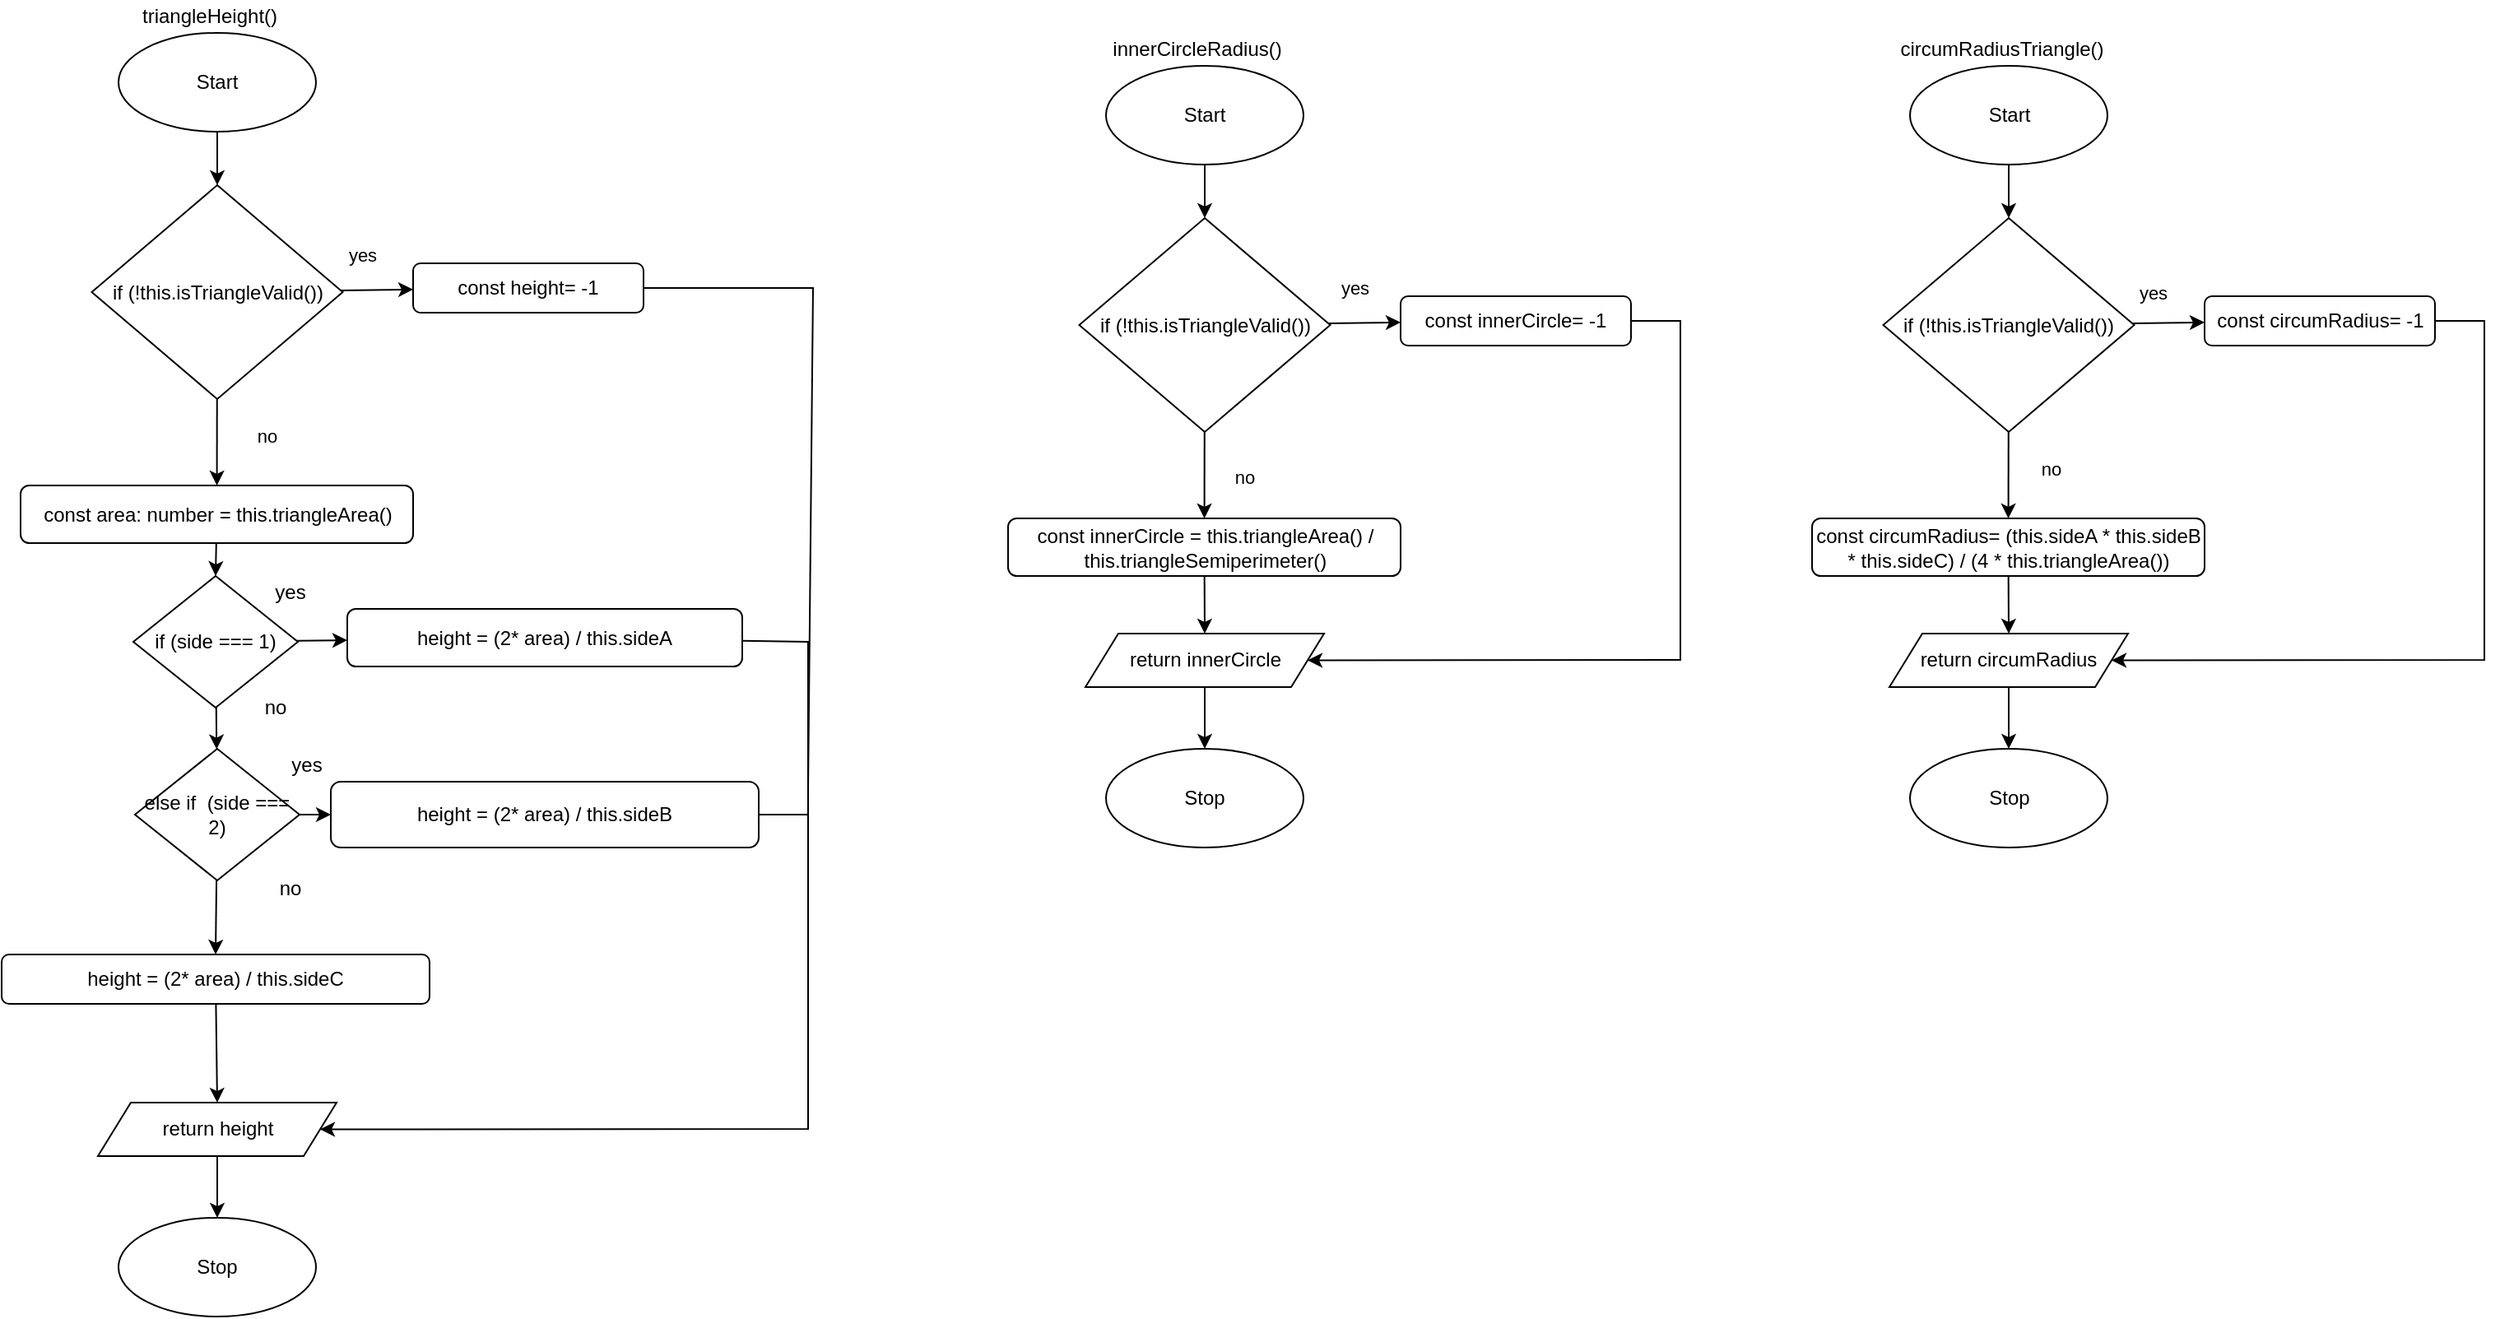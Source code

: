 <mxfile>
    <diagram id="bVoswQC8T6PlKmy4Bn8u" name="Page-1">
        <mxGraphModel dx="247" dy="1918" grid="1" gridSize="10" guides="1" tooltips="1" connect="1" arrows="1" fold="1" page="1" pageScale="1" pageWidth="827" pageHeight="1169" math="0" shadow="0">
            <root>
                <mxCell id="0"/>
                <mxCell id="1" parent="0"/>
                <mxCell id="130" value="triangleHeight()" style="text;html=1;align=center;verticalAlign=middle;resizable=0;points=[];autosize=1;strokeColor=none;fillColor=none;" parent="1" vertex="1">
                    <mxGeometry x="1576" y="-90" width="100" height="20" as="geometry"/>
                </mxCell>
                <mxCell id="258" style="edgeStyle=none;html=1;entryX=0.5;entryY=0;entryDx=0;entryDy=0;" parent="1" source="196" target="257" edge="1">
                    <mxGeometry relative="1" as="geometry"/>
                </mxCell>
                <mxCell id="196" value="const area: number = this.triangleArea()" style="rounded=1;whiteSpace=wrap;html=1;" parent="1" vertex="1">
                    <mxGeometry x="1511.5" y="205" width="238.5" height="35" as="geometry"/>
                </mxCell>
                <mxCell id="358" style="edgeStyle=none;rounded=0;html=1;entryX=0.5;entryY=0;entryDx=0;entryDy=0;fontSize=11;endArrow=classic;endFill=1;" parent="1" source="198" target="357" edge="1">
                    <mxGeometry relative="1" as="geometry"/>
                </mxCell>
                <mxCell id="198" value="Start" style="ellipse;whiteSpace=wrap;html=1;" parent="1" vertex="1">
                    <mxGeometry x="1571" y="-70" width="120" height="60" as="geometry"/>
                </mxCell>
                <mxCell id="200" value="Stop" style="ellipse;whiteSpace=wrap;html=1;" parent="1" vertex="1">
                    <mxGeometry x="1571" y="650" width="120" height="60" as="geometry"/>
                </mxCell>
                <mxCell id="286" style="edgeStyle=none;html=1;entryX=0.5;entryY=0;entryDx=0;entryDy=0;" parent="1" source="207" target="281" edge="1">
                    <mxGeometry relative="1" as="geometry"/>
                </mxCell>
                <mxCell id="207" value="height = (2* area) / this.sideC" style="rounded=1;whiteSpace=wrap;html=1;" parent="1" vertex="1">
                    <mxGeometry x="1500" y="490" width="260" height="30" as="geometry"/>
                </mxCell>
                <mxCell id="267" value="" style="edgeStyle=none;rounded=0;html=1;endArrow=classic;endFill=1;" parent="1" source="257" target="266" edge="1">
                    <mxGeometry relative="1" as="geometry"/>
                </mxCell>
                <mxCell id="269" value="" style="edgeStyle=none;rounded=0;html=1;endArrow=classic;endFill=1;" parent="1" source="257" target="261" edge="1">
                    <mxGeometry relative="1" as="geometry"/>
                </mxCell>
                <mxCell id="257" value="if (side === 1)" style="rhombus;whiteSpace=wrap;html=1;" parent="1" vertex="1">
                    <mxGeometry x="1580" y="260" width="100" height="80" as="geometry"/>
                </mxCell>
                <mxCell id="276" style="edgeStyle=none;rounded=0;html=1;endArrow=none;endFill=0;" parent="1" source="261" edge="1">
                    <mxGeometry relative="1" as="geometry">
                        <mxPoint x="1990" y="410" as="targetPoint"/>
                        <Array as="points">
                            <mxPoint x="1990" y="300"/>
                        </Array>
                    </mxGeometry>
                </mxCell>
                <mxCell id="261" value="height = (2* area) / this.sideA" style="rounded=1;whiteSpace=wrap;html=1;" parent="1" vertex="1">
                    <mxGeometry x="1710" y="280" width="240" height="35" as="geometry"/>
                </mxCell>
                <mxCell id="272" style="edgeStyle=none;rounded=0;html=1;entryX=0;entryY=0.5;entryDx=0;entryDy=0;endArrow=classic;endFill=1;" parent="1" source="266" target="271" edge="1">
                    <mxGeometry relative="1" as="geometry"/>
                </mxCell>
                <mxCell id="285" style="edgeStyle=none;html=1;entryX=0.5;entryY=0;entryDx=0;entryDy=0;" parent="1" source="266" target="207" edge="1">
                    <mxGeometry relative="1" as="geometry"/>
                </mxCell>
                <mxCell id="266" value="else if&amp;nbsp; (side === 2)" style="rhombus;whiteSpace=wrap;html=1;" parent="1" vertex="1">
                    <mxGeometry x="1581" y="365" width="100" height="80" as="geometry"/>
                </mxCell>
                <mxCell id="275" style="edgeStyle=none;rounded=0;html=1;entryX=1;entryY=0.5;entryDx=0;entryDy=0;endArrow=classic;endFill=1;exitX=1;exitY=0.5;exitDx=0;exitDy=0;" parent="1" source="271" target="281" edge="1">
                    <mxGeometry relative="1" as="geometry">
                        <Array as="points">
                            <mxPoint x="1990" y="405"/>
                            <mxPoint x="1990" y="596"/>
                        </Array>
                    </mxGeometry>
                </mxCell>
                <mxCell id="271" value="height = (2* area) / this.sideB" style="rounded=1;whiteSpace=wrap;html=1;" parent="1" vertex="1">
                    <mxGeometry x="1700" y="385" width="260" height="40" as="geometry"/>
                </mxCell>
                <mxCell id="277" value="no" style="text;html=1;align=center;verticalAlign=middle;resizable=0;points=[];autosize=1;strokeColor=none;fillColor=none;" parent="1" vertex="1">
                    <mxGeometry x="1651" y="330" width="30" height="20" as="geometry"/>
                </mxCell>
                <mxCell id="278" value="yes" style="text;html=1;align=center;verticalAlign=middle;resizable=0;points=[];autosize=1;strokeColor=none;fillColor=none;" parent="1" vertex="1">
                    <mxGeometry x="1660" y="260" width="30" height="20" as="geometry"/>
                </mxCell>
                <mxCell id="279" value="no" style="text;html=1;align=center;verticalAlign=middle;resizable=0;points=[];autosize=1;strokeColor=none;fillColor=none;" parent="1" vertex="1">
                    <mxGeometry x="1660" y="440" width="30" height="20" as="geometry"/>
                </mxCell>
                <mxCell id="283" value="" style="edgeStyle=none;rounded=0;html=1;endArrow=classic;endFill=1;" parent="1" source="281" target="200" edge="1">
                    <mxGeometry relative="1" as="geometry"/>
                </mxCell>
                <mxCell id="281" value="return height" style="shape=parallelogram;perimeter=parallelogramPerimeter;whiteSpace=wrap;html=1;fixedSize=1;" parent="1" vertex="1">
                    <mxGeometry x="1558.5" y="580" width="145" height="32.5" as="geometry"/>
                </mxCell>
                <mxCell id="364" value="" style="edgeStyle=none;rounded=0;html=1;fontSize=11;endArrow=classic;endFill=1;" parent="1" source="357" target="362" edge="1">
                    <mxGeometry relative="1" as="geometry"/>
                </mxCell>
                <mxCell id="369" value="" style="edgeStyle=none;rounded=0;html=1;fontSize=11;endArrow=classic;endFill=1;" parent="1" source="357" target="196" edge="1">
                    <mxGeometry relative="1" as="geometry"/>
                </mxCell>
                <mxCell id="357" value="if (!this.isTriangleValid())" style="rhombus;whiteSpace=wrap;html=1;" parent="1" vertex="1">
                    <mxGeometry x="1554.75" y="22.5" width="152.5" height="130" as="geometry"/>
                </mxCell>
                <mxCell id="360" value="no" style="text;html=1;align=center;verticalAlign=middle;resizable=0;points=[];autosize=1;strokeColor=none;fillColor=none;fontSize=11;" parent="1" vertex="1">
                    <mxGeometry x="1646" y="165" width="30" height="20" as="geometry"/>
                </mxCell>
                <mxCell id="361" value="yes" style="text;html=1;align=center;verticalAlign=middle;resizable=0;points=[];autosize=1;strokeColor=none;fillColor=none;fontSize=11;" parent="1" vertex="1">
                    <mxGeometry x="1703.5" y="55" width="30" height="20" as="geometry"/>
                </mxCell>
                <mxCell id="367" style="edgeStyle=none;rounded=0;html=1;fontSize=11;endArrow=none;endFill=0;" parent="1" source="362" edge="1">
                    <mxGeometry relative="1" as="geometry">
                        <mxPoint x="1990" y="390" as="targetPoint"/>
                        <Array as="points">
                            <mxPoint x="1993" y="85"/>
                        </Array>
                    </mxGeometry>
                </mxCell>
                <mxCell id="362" value="const height= -1" style="rounded=1;whiteSpace=wrap;html=1;" parent="1" vertex="1">
                    <mxGeometry x="1750" y="70" width="140" height="30" as="geometry"/>
                </mxCell>
                <mxCell id="404" value="innerCircleRadius()" style="text;html=1;align=center;verticalAlign=middle;resizable=0;points=[];autosize=1;strokeColor=none;fillColor=none;" parent="1" vertex="1">
                    <mxGeometry x="2166" y="-70" width="120" height="20" as="geometry"/>
                </mxCell>
                <mxCell id="436" style="edgeStyle=none;html=1;entryX=0.5;entryY=0;entryDx=0;entryDy=0;fontSize=22;endArrow=classic;endFill=1;" parent="1" source="406" target="426" edge="1">
                    <mxGeometry relative="1" as="geometry"/>
                </mxCell>
                <mxCell id="406" value="const innerCircle = this.triangleArea() / this.triangleSemiperimeter()" style="rounded=1;whiteSpace=wrap;html=1;" parent="1" vertex="1">
                    <mxGeometry x="2111.5" y="225" width="238.5" height="35" as="geometry"/>
                </mxCell>
                <mxCell id="407" style="edgeStyle=none;rounded=0;html=1;entryX=0.5;entryY=0;entryDx=0;entryDy=0;fontSize=11;endArrow=classic;endFill=1;" parent="1" source="408" target="429" edge="1">
                    <mxGeometry relative="1" as="geometry"/>
                </mxCell>
                <mxCell id="408" value="Start" style="ellipse;whiteSpace=wrap;html=1;" parent="1" vertex="1">
                    <mxGeometry x="2171" y="-50" width="120" height="60" as="geometry"/>
                </mxCell>
                <mxCell id="409" value="Stop" style="ellipse;whiteSpace=wrap;html=1;" parent="1" vertex="1">
                    <mxGeometry x="2171" y="365" width="120" height="60" as="geometry"/>
                </mxCell>
                <mxCell id="425" value="" style="edgeStyle=none;rounded=0;html=1;endArrow=classic;endFill=1;" parent="1" source="426" target="409" edge="1">
                    <mxGeometry relative="1" as="geometry"/>
                </mxCell>
                <mxCell id="426" value="return innerCircle" style="shape=parallelogram;perimeter=parallelogramPerimeter;whiteSpace=wrap;html=1;fixedSize=1;" parent="1" vertex="1">
                    <mxGeometry x="2158.5" y="295" width="145" height="32.5" as="geometry"/>
                </mxCell>
                <mxCell id="427" value="" style="edgeStyle=none;rounded=0;html=1;fontSize=11;endArrow=classic;endFill=1;" parent="1" source="429" target="433" edge="1">
                    <mxGeometry relative="1" as="geometry"/>
                </mxCell>
                <mxCell id="428" value="" style="edgeStyle=none;rounded=0;html=1;fontSize=11;endArrow=classic;endFill=1;" parent="1" source="429" target="406" edge="1">
                    <mxGeometry relative="1" as="geometry"/>
                </mxCell>
                <mxCell id="429" value="if (!this.isTriangleValid())" style="rhombus;whiteSpace=wrap;html=1;" parent="1" vertex="1">
                    <mxGeometry x="2154.75" y="42.5" width="152.5" height="130" as="geometry"/>
                </mxCell>
                <mxCell id="430" value="no" style="text;html=1;align=center;verticalAlign=middle;resizable=0;points=[];autosize=1;strokeColor=none;fillColor=none;fontSize=11;" parent="1" vertex="1">
                    <mxGeometry x="2240" y="190" width="30" height="20" as="geometry"/>
                </mxCell>
                <mxCell id="431" value="yes" style="text;html=1;align=center;verticalAlign=middle;resizable=0;points=[];autosize=1;strokeColor=none;fillColor=none;fontSize=11;" parent="1" vertex="1">
                    <mxGeometry x="2307.25" y="75" width="30" height="20" as="geometry"/>
                </mxCell>
                <mxCell id="432" style="edgeStyle=none;rounded=0;html=1;fontSize=11;endArrow=classic;endFill=1;entryX=1;entryY=0.5;entryDx=0;entryDy=0;" parent="1" source="433" target="426" edge="1">
                    <mxGeometry relative="1" as="geometry">
                        <mxPoint x="2590" y="410" as="targetPoint"/>
                        <Array as="points">
                            <mxPoint x="2520" y="105"/>
                            <mxPoint x="2520" y="311"/>
                        </Array>
                    </mxGeometry>
                </mxCell>
                <mxCell id="433" value="const innerCircle= -1" style="rounded=1;whiteSpace=wrap;html=1;" parent="1" vertex="1">
                    <mxGeometry x="2350" y="90" width="140" height="30" as="geometry"/>
                </mxCell>
                <mxCell id="454" value="circumRadiusTriangle()" style="text;html=1;align=center;verticalAlign=middle;resizable=0;points=[];autosize=1;strokeColor=none;fillColor=none;" parent="1" vertex="1">
                    <mxGeometry x="2644.5" y="-70" width="140" height="20" as="geometry"/>
                </mxCell>
                <mxCell id="455" style="edgeStyle=none;html=1;entryX=0.5;entryY=0;entryDx=0;entryDy=0;fontSize=22;endArrow=classic;endFill=1;" parent="1" source="456" target="461" edge="1">
                    <mxGeometry relative="1" as="geometry"/>
                </mxCell>
                <mxCell id="456" value="const circumRadius= (this.sideA * this.sideB * this.sideC) / (4 * this.triangleArea())" style="rounded=1;whiteSpace=wrap;html=1;" parent="1" vertex="1">
                    <mxGeometry x="2600" y="225" width="238.5" height="35" as="geometry"/>
                </mxCell>
                <mxCell id="457" style="edgeStyle=none;rounded=0;html=1;entryX=0.5;entryY=0;entryDx=0;entryDy=0;fontSize=11;endArrow=classic;endFill=1;" parent="1" source="458" target="464" edge="1">
                    <mxGeometry relative="1" as="geometry"/>
                </mxCell>
                <mxCell id="458" value="Start" style="ellipse;whiteSpace=wrap;html=1;" parent="1" vertex="1">
                    <mxGeometry x="2659.5" y="-50" width="120" height="60" as="geometry"/>
                </mxCell>
                <mxCell id="459" value="Stop" style="ellipse;whiteSpace=wrap;html=1;" parent="1" vertex="1">
                    <mxGeometry x="2659.5" y="365" width="120" height="60" as="geometry"/>
                </mxCell>
                <mxCell id="460" value="" style="edgeStyle=none;rounded=0;html=1;endArrow=classic;endFill=1;" parent="1" source="461" target="459" edge="1">
                    <mxGeometry relative="1" as="geometry"/>
                </mxCell>
                <mxCell id="461" value="return circumRadius" style="shape=parallelogram;perimeter=parallelogramPerimeter;whiteSpace=wrap;html=1;fixedSize=1;" parent="1" vertex="1">
                    <mxGeometry x="2647" y="295" width="145" height="32.5" as="geometry"/>
                </mxCell>
                <mxCell id="462" value="" style="edgeStyle=none;rounded=0;html=1;fontSize=11;endArrow=classic;endFill=1;" parent="1" source="464" target="468" edge="1">
                    <mxGeometry relative="1" as="geometry"/>
                </mxCell>
                <mxCell id="463" value="" style="edgeStyle=none;rounded=0;html=1;fontSize=11;endArrow=classic;endFill=1;" parent="1" source="464" target="456" edge="1">
                    <mxGeometry relative="1" as="geometry"/>
                </mxCell>
                <mxCell id="464" value="if (!this.isTriangleValid())" style="rhombus;whiteSpace=wrap;html=1;" parent="1" vertex="1">
                    <mxGeometry x="2643.25" y="42.5" width="152.5" height="130" as="geometry"/>
                </mxCell>
                <mxCell id="465" value="no" style="text;html=1;align=center;verticalAlign=middle;resizable=0;points=[];autosize=1;strokeColor=none;fillColor=none;fontSize=11;" parent="1" vertex="1">
                    <mxGeometry x="2730" y="185" width="30" height="20" as="geometry"/>
                </mxCell>
                <mxCell id="466" value="yes" style="text;html=1;align=center;verticalAlign=middle;resizable=0;points=[];autosize=1;strokeColor=none;fillColor=none;fontSize=11;" parent="1" vertex="1">
                    <mxGeometry x="2792" y="77.5" width="30" height="20" as="geometry"/>
                </mxCell>
                <mxCell id="467" style="edgeStyle=none;rounded=0;html=1;fontSize=11;endArrow=classic;endFill=1;entryX=1;entryY=0.5;entryDx=0;entryDy=0;" parent="1" source="468" target="461" edge="1">
                    <mxGeometry relative="1" as="geometry">
                        <mxPoint x="3078.5" y="410" as="targetPoint"/>
                        <Array as="points">
                            <mxPoint x="3008.5" y="105"/>
                            <mxPoint x="3008.5" y="311"/>
                        </Array>
                    </mxGeometry>
                </mxCell>
                <mxCell id="468" value="const circumRadius= -1" style="rounded=1;whiteSpace=wrap;html=1;" parent="1" vertex="1">
                    <mxGeometry x="2838.5" y="90" width="140" height="30" as="geometry"/>
                </mxCell>
                <mxCell id="469" value="yes" style="text;html=1;align=center;verticalAlign=middle;resizable=0;points=[];autosize=1;strokeColor=none;fillColor=none;" parent="1" vertex="1">
                    <mxGeometry x="1670" y="365" width="30" height="20" as="geometry"/>
                </mxCell>
            </root>
        </mxGraphModel>
    </diagram>
</mxfile>